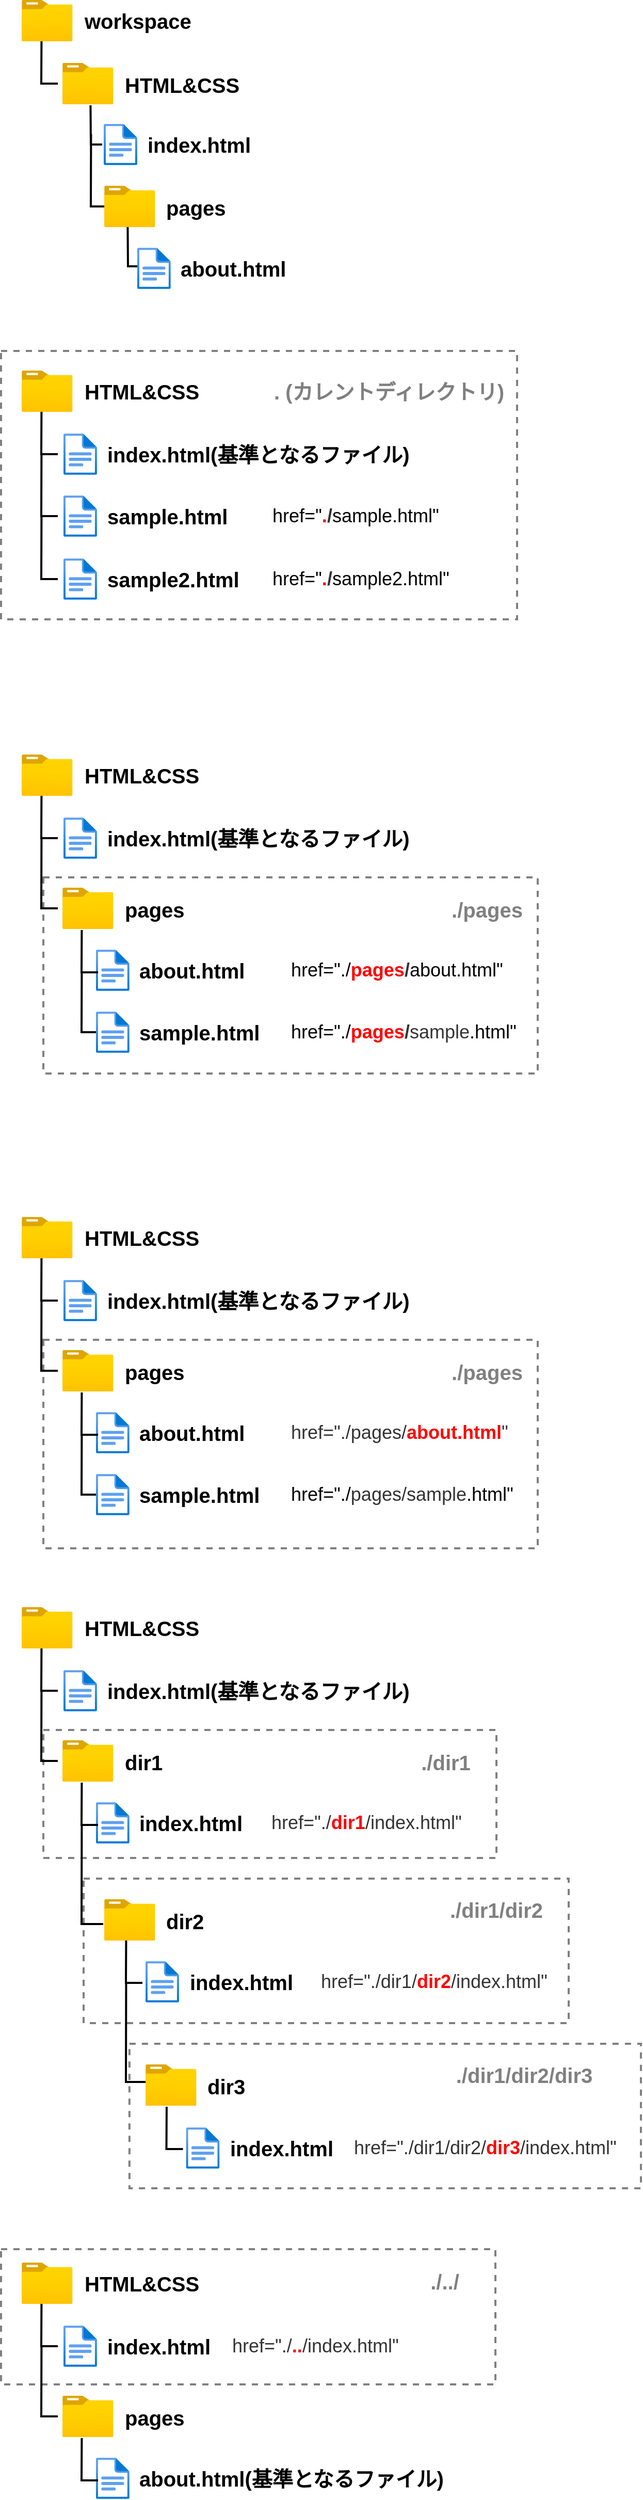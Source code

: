 <mxfile version="14.5.1" type="device"><diagram id="67B2qVPKCzjwmlKUfe3U" name="ページ1"><mxGraphModel dx="1422" dy="862" grid="1" gridSize="10" guides="1" tooltips="1" connect="1" arrows="1" fold="1" page="1" pageScale="1" pageWidth="1169" pageHeight="827" math="0" shadow="0"><root><mxCell id="0"/><mxCell id="1" parent="0"/><mxCell id="XBBMTlzHwNnLH5M8UQfI-29" value="" style="rounded=0;whiteSpace=wrap;html=1;fillColor=none;strokeColor=#808080;strokeWidth=2;dashed=1;" parent="1" vertex="1"><mxGeometry x="140" y="1980" width="470" height="140" as="geometry"/></mxCell><mxCell id="7TkhaaoS24CGsWWrWQ-m-30" value="" style="rounded=0;whiteSpace=wrap;html=1;fillColor=none;strokeColor=#808080;strokeWidth=2;dashed=1;" parent="1" vertex="1"><mxGeometry x="101" y="1010" width="479" height="190" as="geometry"/></mxCell><mxCell id="7TkhaaoS24CGsWWrWQ-m-21" value="" style="rounded=0;whiteSpace=wrap;html=1;fillColor=none;strokeColor=#808080;strokeWidth=2;dashed=1;" parent="1" vertex="1"><mxGeometry x="60" y="500" width="500" height="260" as="geometry"/></mxCell><mxCell id="TdT3Y5WmUeahN5xHAs60-1" value="" style="aspect=fixed;html=1;points=[];align=center;image;fontSize=12;image=img/lib/azure2/general/Folder_Blank.svg;" parent="1" vertex="1"><mxGeometry x="80" y="160" width="49.29" height="40" as="geometry"/></mxCell><mxCell id="TdT3Y5WmUeahN5xHAs60-2" value="&lt;font style=&quot;font-size: 20px&quot;&gt;workspace&lt;/font&gt;" style="text;html=1;strokeColor=none;fillColor=none;align=left;verticalAlign=middle;whiteSpace=wrap;rounded=0;fontStyle=1" parent="1" vertex="1"><mxGeometry x="139" y="160" width="121" height="40" as="geometry"/></mxCell><mxCell id="TdT3Y5WmUeahN5xHAs60-4" value="&lt;font style=&quot;font-size: 20px&quot;&gt;index.html&lt;/font&gt;" style="text;html=1;strokeColor=none;fillColor=none;align=left;verticalAlign=middle;whiteSpace=wrap;rounded=0;fontStyle=1" parent="1" vertex="1"><mxGeometry x="200" y="280" width="121" height="40" as="geometry"/></mxCell><mxCell id="TdT3Y5WmUeahN5xHAs60-7" value="" style="endArrow=none;html=1;rounded=0;strokeWidth=2;" parent="1" edge="1"><mxGeometry width="50" height="50" relative="1" as="geometry"><mxPoint x="158" y="300" as="sourcePoint"/><mxPoint x="146.71" y="262" as="targetPoint"/><Array as="points"><mxPoint x="158" y="300"/><mxPoint x="147" y="300"/></Array></mxGeometry></mxCell><mxCell id="TdT3Y5WmUeahN5xHAs60-9" value="" style="aspect=fixed;html=1;points=[];align=center;image;fontSize=12;image=img/lib/azure2/general/File.svg;rounded=0;sketch=0;" parent="1" vertex="1"><mxGeometry x="159.5" y="280" width="32.46" height="40" as="geometry"/></mxCell><mxCell id="TdT3Y5WmUeahN5xHAs60-14" value="" style="endArrow=none;html=1;rounded=0;strokeWidth=2;" parent="1" edge="1"><mxGeometry width="50" height="50" relative="1" as="geometry"><mxPoint x="160" y="360" as="sourcePoint"/><mxPoint x="147.21" y="290" as="targetPoint"/><Array as="points"><mxPoint x="147" y="360"/></Array></mxGeometry></mxCell><mxCell id="HVrNt-K8gMcEA6gvsqIW-1" value="" style="group" parent="1" vertex="1" connectable="0"><mxGeometry x="119.5" y="221" width="179" height="41" as="geometry"/></mxCell><mxCell id="TdT3Y5WmUeahN5xHAs60-3" value="" style="aspect=fixed;html=1;points=[];align=center;image;fontSize=12;image=img/lib/azure2/general/Folder_Blank.svg;" parent="HVrNt-K8gMcEA6gvsqIW-1" vertex="1"><mxGeometry width="49.29" height="40" as="geometry"/></mxCell><mxCell id="TdT3Y5WmUeahN5xHAs60-10" value="&lt;font style=&quot;font-size: 20px&quot;&gt;HTML&amp;amp;CSS&lt;/font&gt;" style="text;html=1;strokeColor=none;fillColor=none;align=left;verticalAlign=middle;whiteSpace=wrap;rounded=0;fontStyle=1" parent="HVrNt-K8gMcEA6gvsqIW-1" vertex="1"><mxGeometry x="58" y="1" width="121" height="40" as="geometry"/></mxCell><mxCell id="HVrNt-K8gMcEA6gvsqIW-3" value="" style="endArrow=none;html=1;exitX=-0.091;exitY=0.5;exitDx=0;exitDy=0;exitPerimeter=0;rounded=0;strokeWidth=2;" parent="1" source="TdT3Y5WmUeahN5xHAs60-3" edge="1"><mxGeometry width="50" height="50" relative="1" as="geometry"><mxPoint x="110.999" y="261.8" as="sourcePoint"/><mxPoint x="99.21" y="200" as="targetPoint"/><Array as="points"><mxPoint x="99" y="241"/></Array></mxGeometry></mxCell><mxCell id="MW0a-G9z8u-tw10BIKHL-1" value="" style="group" parent="1" vertex="1" connectable="0"><mxGeometry x="160" y="340" width="179" height="41" as="geometry"/></mxCell><mxCell id="MW0a-G9z8u-tw10BIKHL-2" value="" style="aspect=fixed;html=1;points=[];align=center;image;fontSize=12;image=img/lib/azure2/general/Folder_Blank.svg;" parent="MW0a-G9z8u-tw10BIKHL-1" vertex="1"><mxGeometry width="49.29" height="40" as="geometry"/></mxCell><mxCell id="MW0a-G9z8u-tw10BIKHL-3" value="&lt;font style=&quot;font-size: 20px&quot;&gt;pages&lt;br&gt;&lt;/font&gt;" style="text;html=1;strokeColor=none;fillColor=none;align=left;verticalAlign=middle;whiteSpace=wrap;rounded=0;fontStyle=1" parent="MW0a-G9z8u-tw10BIKHL-1" vertex="1"><mxGeometry x="58" y="1" width="121" height="40" as="geometry"/></mxCell><mxCell id="MW0a-G9z8u-tw10BIKHL-4" value="" style="endArrow=none;html=1;rounded=0;strokeWidth=2;" parent="1" edge="1"><mxGeometry width="50" height="50" relative="1" as="geometry"><mxPoint x="194" y="418" as="sourcePoint"/><mxPoint x="182.71" y="380" as="targetPoint"/><Array as="points"><mxPoint x="194" y="418"/><mxPoint x="183" y="418"/></Array></mxGeometry></mxCell><mxCell id="MW0a-G9z8u-tw10BIKHL-5" value="&lt;font style=&quot;font-size: 20px&quot;&gt;about.html&lt;/font&gt;" style="text;html=1;strokeColor=none;fillColor=none;align=left;verticalAlign=middle;whiteSpace=wrap;rounded=0;fontStyle=1" parent="1" vertex="1"><mxGeometry x="232.46" y="400" width="121" height="40" as="geometry"/></mxCell><mxCell id="MW0a-G9z8u-tw10BIKHL-6" value="" style="aspect=fixed;html=1;points=[];align=center;image;fontSize=12;image=img/lib/azure2/general/File.svg;rounded=0;sketch=0;" parent="1" vertex="1"><mxGeometry x="191.96" y="400" width="32.46" height="40" as="geometry"/></mxCell><mxCell id="7TkhaaoS24CGsWWrWQ-m-1" value="" style="aspect=fixed;html=1;points=[];align=center;image;fontSize=12;image=img/lib/azure2/general/Folder_Blank.svg;" parent="1" vertex="1"><mxGeometry x="80" y="519" width="49.29" height="40" as="geometry"/></mxCell><mxCell id="7TkhaaoS24CGsWWrWQ-m-2" value="&lt;font style=&quot;font-size: 20px&quot;&gt;HTML&amp;amp;CSS&lt;/font&gt;" style="text;html=1;strokeColor=none;fillColor=none;align=left;verticalAlign=middle;whiteSpace=wrap;rounded=0;fontStyle=1" parent="1" vertex="1"><mxGeometry x="139" y="519" width="121" height="40" as="geometry"/></mxCell><mxCell id="7TkhaaoS24CGsWWrWQ-m-3" value="&lt;font style=&quot;font-size: 20px&quot;&gt;index.html(基準となるファイル)&lt;/font&gt;" style="text;html=1;strokeColor=none;fillColor=none;align=left;verticalAlign=middle;whiteSpace=wrap;rounded=0;fontStyle=1" parent="1" vertex="1"><mxGeometry x="161" y="580" width="309" height="40" as="geometry"/></mxCell><mxCell id="7TkhaaoS24CGsWWrWQ-m-5" value="" style="aspect=fixed;html=1;points=[];align=center;image;fontSize=12;image=img/lib/azure2/general/File.svg;rounded=0;sketch=0;" parent="1" vertex="1"><mxGeometry x="120.5" y="580" width="32.46" height="40" as="geometry"/></mxCell><mxCell id="7TkhaaoS24CGsWWrWQ-m-10" value="" style="endArrow=none;html=1;exitX=-0.091;exitY=0.5;exitDx=0;exitDy=0;exitPerimeter=0;rounded=0;strokeWidth=2;" parent="1" edge="1"><mxGeometry width="50" height="50" relative="1" as="geometry"><mxPoint x="115.015" y="600" as="sourcePoint"/><mxPoint x="99.21" y="559" as="targetPoint"/><Array as="points"><mxPoint x="99" y="600"/></Array></mxGeometry></mxCell><mxCell id="7TkhaaoS24CGsWWrWQ-m-15" value="&lt;font style=&quot;font-size: 20px&quot;&gt;sample.html&lt;/font&gt;" style="text;html=1;strokeColor=none;fillColor=none;align=left;verticalAlign=middle;whiteSpace=wrap;rounded=0;fontStyle=1" parent="1" vertex="1"><mxGeometry x="161" y="640" width="121" height="40" as="geometry"/></mxCell><mxCell id="7TkhaaoS24CGsWWrWQ-m-16" value="" style="aspect=fixed;html=1;points=[];align=center;image;fontSize=12;image=img/lib/azure2/general/File.svg;rounded=0;sketch=0;" parent="1" vertex="1"><mxGeometry x="120.5" y="640" width="32.46" height="40" as="geometry"/></mxCell><mxCell id="7TkhaaoS24CGsWWrWQ-m-19" value="" style="endArrow=none;html=1;rounded=0;strokeWidth=2;" parent="1" edge="1"><mxGeometry width="50" height="50" relative="1" as="geometry"><mxPoint x="115" y="660" as="sourcePoint"/><mxPoint x="99.21" y="599" as="targetPoint"/><Array as="points"><mxPoint x="99" y="660"/></Array></mxGeometry></mxCell><mxCell id="7TkhaaoS24CGsWWrWQ-m-22" value=". (カレントディレクトリ)" style="text;html=1;strokeColor=none;fillColor=none;align=center;verticalAlign=middle;whiteSpace=wrap;rounded=0;fontSize=20;fontStyle=1;fontColor=#808080;" parent="1" vertex="1"><mxGeometry x="321" y="529" width="230" height="20" as="geometry"/></mxCell><mxCell id="7TkhaaoS24CGsWWrWQ-m-25" value="href=&quot;&lt;b&gt;&lt;font color=&quot;#ff0000&quot;&gt;.&lt;/font&gt;&lt;font color=&quot;#333333&quot;&gt;/&lt;/font&gt;&lt;/b&gt;sample.html&quot;" style="text;html=1;strokeColor=none;fillColor=none;align=left;verticalAlign=middle;whiteSpace=wrap;rounded=0;fontSize=18;fontColor=#000000;" parent="1" vertex="1"><mxGeometry x="321" y="650" width="210" height="20" as="geometry"/></mxCell><mxCell id="7TkhaaoS24CGsWWrWQ-m-26" value="" style="endArrow=none;html=1;rounded=0;strokeWidth=2;" parent="1" edge="1"><mxGeometry width="50" height="50" relative="1" as="geometry"><mxPoint x="115" y="721" as="sourcePoint"/><mxPoint x="99.21" y="660" as="targetPoint"/><Array as="points"><mxPoint x="99" y="721"/></Array></mxGeometry></mxCell><mxCell id="7TkhaaoS24CGsWWrWQ-m-27" value="&lt;font style=&quot;font-size: 20px&quot;&gt;sample2.html&lt;/font&gt;" style="text;html=1;strokeColor=none;fillColor=none;align=left;verticalAlign=middle;whiteSpace=wrap;rounded=0;fontStyle=1" parent="1" vertex="1"><mxGeometry x="161" y="701" width="121" height="40" as="geometry"/></mxCell><mxCell id="7TkhaaoS24CGsWWrWQ-m-28" value="" style="aspect=fixed;html=1;points=[];align=center;image;fontSize=12;image=img/lib/azure2/general/File.svg;rounded=0;sketch=0;" parent="1" vertex="1"><mxGeometry x="120.5" y="701" width="32.46" height="40" as="geometry"/></mxCell><mxCell id="7TkhaaoS24CGsWWrWQ-m-29" value="href=&quot;&lt;b&gt;&lt;font color=&quot;#ff0000&quot;&gt;.&lt;/font&gt;&lt;font color=&quot;#333333&quot;&gt;/&lt;/font&gt;&lt;/b&gt;sample2.html&quot;" style="text;html=1;strokeColor=none;fillColor=none;align=left;verticalAlign=middle;whiteSpace=wrap;rounded=0;fontSize=18;fontColor=#000000;" parent="1" vertex="1"><mxGeometry x="321" y="711" width="210" height="20" as="geometry"/></mxCell><mxCell id="7TkhaaoS24CGsWWrWQ-m-31" value="" style="aspect=fixed;html=1;points=[];align=center;image;fontSize=12;image=img/lib/azure2/general/Folder_Blank.svg;" parent="1" vertex="1"><mxGeometry x="80" y="891" width="49.29" height="40" as="geometry"/></mxCell><mxCell id="7TkhaaoS24CGsWWrWQ-m-32" value="&lt;font style=&quot;font-size: 20px&quot;&gt;HTML&amp;amp;CSS&lt;/font&gt;" style="text;html=1;strokeColor=none;fillColor=none;align=left;verticalAlign=middle;whiteSpace=wrap;rounded=0;fontStyle=1" parent="1" vertex="1"><mxGeometry x="139" y="891" width="121" height="40" as="geometry"/></mxCell><mxCell id="7TkhaaoS24CGsWWrWQ-m-33" value="&lt;font style=&quot;font-size: 20px&quot;&gt;index.html(基準となるファイル)&lt;/font&gt;" style="text;html=1;strokeColor=none;fillColor=none;align=left;verticalAlign=middle;whiteSpace=wrap;rounded=0;fontStyle=1" parent="1" vertex="1"><mxGeometry x="161" y="952" width="299" height="40" as="geometry"/></mxCell><mxCell id="7TkhaaoS24CGsWWrWQ-m-34" value="" style="aspect=fixed;html=1;points=[];align=center;image;fontSize=12;image=img/lib/azure2/general/File.svg;rounded=0;sketch=0;" parent="1" vertex="1"><mxGeometry x="120.5" y="952" width="32.46" height="40" as="geometry"/></mxCell><mxCell id="7TkhaaoS24CGsWWrWQ-m-35" value="" style="endArrow=none;html=1;exitX=-0.091;exitY=0.5;exitDx=0;exitDy=0;exitPerimeter=0;rounded=0;strokeWidth=2;" parent="1" edge="1"><mxGeometry width="50" height="50" relative="1" as="geometry"><mxPoint x="115.015" y="972" as="sourcePoint"/><mxPoint x="99.21" y="931" as="targetPoint"/><Array as="points"><mxPoint x="99" y="972"/></Array></mxGeometry></mxCell><mxCell id="7TkhaaoS24CGsWWrWQ-m-39" value="./pages" style="text;html=1;strokeColor=none;fillColor=none;align=center;verticalAlign=middle;whiteSpace=wrap;rounded=0;fontSize=20;fontStyle=1;fontColor=#808080;" parent="1" vertex="1"><mxGeometry x="511" y="1030.5" width="40" height="20" as="geometry"/></mxCell><mxCell id="7TkhaaoS24CGsWWrWQ-m-46" value="" style="group" parent="1" vertex="1" connectable="0"><mxGeometry x="119.5" y="1020" width="179" height="41" as="geometry"/></mxCell><mxCell id="7TkhaaoS24CGsWWrWQ-m-47" value="" style="aspect=fixed;html=1;points=[];align=center;image;fontSize=12;image=img/lib/azure2/general/Folder_Blank.svg;" parent="7TkhaaoS24CGsWWrWQ-m-46" vertex="1"><mxGeometry width="49.29" height="40" as="geometry"/></mxCell><mxCell id="7TkhaaoS24CGsWWrWQ-m-48" value="&lt;font style=&quot;font-size: 20px&quot;&gt;pages&lt;br&gt;&lt;/font&gt;" style="text;html=1;strokeColor=none;fillColor=none;align=left;verticalAlign=middle;whiteSpace=wrap;rounded=0;fontStyle=1" parent="7TkhaaoS24CGsWWrWQ-m-46" vertex="1"><mxGeometry x="58" y="1" width="121" height="40" as="geometry"/></mxCell><mxCell id="7TkhaaoS24CGsWWrWQ-m-50" value="&lt;font style=&quot;font-size: 20px&quot;&gt;about.html&lt;/font&gt;" style="text;html=1;strokeColor=none;fillColor=none;align=left;verticalAlign=middle;whiteSpace=wrap;rounded=0;fontStyle=1" parent="1" vertex="1"><mxGeometry x="192.46" y="1080" width="121" height="40" as="geometry"/></mxCell><mxCell id="7TkhaaoS24CGsWWrWQ-m-51" value="" style="aspect=fixed;html=1;points=[];align=center;image;fontSize=12;image=img/lib/azure2/general/File.svg;rounded=0;sketch=0;" parent="1" vertex="1"><mxGeometry x="151.96" y="1080" width="32.46" height="40" as="geometry"/></mxCell><mxCell id="7TkhaaoS24CGsWWrWQ-m-52" value="" style="endArrow=none;html=1;rounded=0;strokeWidth=2;" parent="1" edge="1"><mxGeometry width="50" height="50" relative="1" as="geometry"><mxPoint x="115" y="1040" as="sourcePoint"/><mxPoint x="99.21" y="972" as="targetPoint"/><Array as="points"><mxPoint x="99" y="1040"/></Array></mxGeometry></mxCell><mxCell id="7TkhaaoS24CGsWWrWQ-m-54" value="href=&quot;./&lt;b&gt;&lt;font color=&quot;#ff0000&quot;&gt;pages&lt;/font&gt;&lt;font color=&quot;#333333&quot;&gt;/&lt;/font&gt;&lt;/b&gt;about.html&quot;" style="text;html=1;strokeColor=none;fillColor=none;align=left;verticalAlign=middle;whiteSpace=wrap;rounded=0;fontSize=18;fontColor=#000000;" parent="1" vertex="1"><mxGeometry x="339" y="1090" width="210" height="20" as="geometry"/></mxCell><mxCell id="7TkhaaoS24CGsWWrWQ-m-55" value="&lt;font style=&quot;font-size: 20px&quot;&gt;sample.html&lt;/font&gt;" style="text;html=1;strokeColor=none;fillColor=none;align=left;verticalAlign=middle;whiteSpace=wrap;rounded=0;fontStyle=1" parent="1" vertex="1"><mxGeometry x="192.46" y="1140" width="121" height="40" as="geometry"/></mxCell><mxCell id="7TkhaaoS24CGsWWrWQ-m-56" value="" style="aspect=fixed;html=1;points=[];align=center;image;fontSize=12;image=img/lib/azure2/general/File.svg;rounded=0;sketch=0;" parent="1" vertex="1"><mxGeometry x="151.96" y="1140" width="32.46" height="40" as="geometry"/></mxCell><mxCell id="7TkhaaoS24CGsWWrWQ-m-57" value="href=&quot;./&lt;b style=&quot;color: rgb(255 , 0 , 0)&quot;&gt;pages&lt;/b&gt;&lt;b&gt;&lt;font color=&quot;#333333&quot;&gt;/&lt;/font&gt;&lt;/b&gt;&lt;font color=&quot;#333333&quot;&gt;sample&lt;/font&gt;.html&quot;" style="text;html=1;strokeColor=none;fillColor=none;align=left;verticalAlign=middle;whiteSpace=wrap;rounded=0;fontSize=18;fontColor=#000000;" parent="1" vertex="1"><mxGeometry x="339" y="1150" width="210" height="20" as="geometry"/></mxCell><mxCell id="7TkhaaoS24CGsWWrWQ-m-59" value="" style="endArrow=none;html=1;exitX=-0.091;exitY=0.5;exitDx=0;exitDy=0;exitPerimeter=0;rounded=0;strokeWidth=2;" parent="1" edge="1"><mxGeometry width="50" height="50" relative="1" as="geometry"><mxPoint x="154.015" y="1102" as="sourcePoint"/><mxPoint x="138.21" y="1061" as="targetPoint"/><Array as="points"><mxPoint x="138" y="1102"/></Array></mxGeometry></mxCell><mxCell id="7TkhaaoS24CGsWWrWQ-m-60" value="" style="endArrow=none;html=1;rounded=0;strokeWidth=2;" parent="1" edge="1"><mxGeometry width="50" height="50" relative="1" as="geometry"><mxPoint x="152" y="1160" as="sourcePoint"/><mxPoint x="138.21" y="1102" as="targetPoint"/><Array as="points"><mxPoint x="138" y="1160"/></Array></mxGeometry></mxCell><mxCell id="L_huJtQFHkaspYzzuSi5-1" value="" style="rounded=0;whiteSpace=wrap;html=1;fillColor=none;strokeColor=#808080;strokeWidth=2;dashed=1;" parent="1" vertex="1"><mxGeometry x="101" y="1458" width="479" height="202" as="geometry"/></mxCell><mxCell id="L_huJtQFHkaspYzzuSi5-2" value="" style="aspect=fixed;html=1;points=[];align=center;image;fontSize=12;image=img/lib/azure2/general/Folder_Blank.svg;" parent="1" vertex="1"><mxGeometry x="80" y="1339" width="49.29" height="40" as="geometry"/></mxCell><mxCell id="L_huJtQFHkaspYzzuSi5-3" value="&lt;font style=&quot;font-size: 20px&quot;&gt;HTML&amp;amp;CSS&lt;/font&gt;" style="text;html=1;strokeColor=none;fillColor=none;align=left;verticalAlign=middle;whiteSpace=wrap;rounded=0;fontStyle=1" parent="1" vertex="1"><mxGeometry x="139" y="1339" width="121" height="40" as="geometry"/></mxCell><mxCell id="L_huJtQFHkaspYzzuSi5-4" value="&lt;font style=&quot;font-size: 20px&quot;&gt;index.html(基準となるファイル)&lt;/font&gt;" style="text;html=1;strokeColor=none;fillColor=none;align=left;verticalAlign=middle;whiteSpace=wrap;rounded=0;fontStyle=1" parent="1" vertex="1"><mxGeometry x="161" y="1400" width="299" height="40" as="geometry"/></mxCell><mxCell id="L_huJtQFHkaspYzzuSi5-5" value="" style="aspect=fixed;html=1;points=[];align=center;image;fontSize=12;image=img/lib/azure2/general/File.svg;rounded=0;sketch=0;" parent="1" vertex="1"><mxGeometry x="120.5" y="1400" width="32.46" height="40" as="geometry"/></mxCell><mxCell id="L_huJtQFHkaspYzzuSi5-6" value="" style="endArrow=none;html=1;exitX=-0.091;exitY=0.5;exitDx=0;exitDy=0;exitPerimeter=0;rounded=0;strokeWidth=2;" parent="1" edge="1"><mxGeometry width="50" height="50" relative="1" as="geometry"><mxPoint x="115.015" y="1420" as="sourcePoint"/><mxPoint x="99.21" y="1379" as="targetPoint"/><Array as="points"><mxPoint x="99" y="1420"/></Array></mxGeometry></mxCell><mxCell id="L_huJtQFHkaspYzzuSi5-9" value="" style="group" parent="1" vertex="1" connectable="0"><mxGeometry x="119.5" y="1468" width="179" height="41" as="geometry"/></mxCell><mxCell id="L_huJtQFHkaspYzzuSi5-10" value="" style="aspect=fixed;html=1;points=[];align=center;image;fontSize=12;image=img/lib/azure2/general/Folder_Blank.svg;" parent="L_huJtQFHkaspYzzuSi5-9" vertex="1"><mxGeometry width="49.29" height="40" as="geometry"/></mxCell><mxCell id="L_huJtQFHkaspYzzuSi5-11" value="&lt;font style=&quot;font-size: 20px&quot;&gt;pages&lt;br&gt;&lt;/font&gt;" style="text;html=1;strokeColor=none;fillColor=none;align=left;verticalAlign=middle;whiteSpace=wrap;rounded=0;fontStyle=1" parent="L_huJtQFHkaspYzzuSi5-9" vertex="1"><mxGeometry x="58" y="1" width="121" height="40" as="geometry"/></mxCell><mxCell id="L_huJtQFHkaspYzzuSi5-12" value="&lt;font style=&quot;font-size: 20px&quot;&gt;about.html&lt;/font&gt;" style="text;html=1;strokeColor=none;fillColor=none;align=left;verticalAlign=middle;whiteSpace=wrap;rounded=0;fontStyle=1" parent="1" vertex="1"><mxGeometry x="192.46" y="1528" width="121" height="40" as="geometry"/></mxCell><mxCell id="L_huJtQFHkaspYzzuSi5-13" value="" style="aspect=fixed;html=1;points=[];align=center;image;fontSize=12;image=img/lib/azure2/general/File.svg;rounded=0;sketch=0;" parent="1" vertex="1"><mxGeometry x="151.96" y="1528" width="32.46" height="40" as="geometry"/></mxCell><mxCell id="L_huJtQFHkaspYzzuSi5-14" value="" style="endArrow=none;html=1;rounded=0;strokeWidth=2;" parent="1" edge="1"><mxGeometry width="50" height="50" relative="1" as="geometry"><mxPoint x="115" y="1488" as="sourcePoint"/><mxPoint x="99.21" y="1420" as="targetPoint"/><Array as="points"><mxPoint x="99" y="1488"/></Array></mxGeometry></mxCell><mxCell id="L_huJtQFHkaspYzzuSi5-15" value="href=&quot;./&lt;font&gt;pages/&lt;/font&gt;&lt;font color=&quot;#ff0000&quot;&gt;&lt;b&gt;about.html&lt;/b&gt;&lt;/font&gt;&quot;" style="text;html=1;strokeColor=none;fillColor=none;align=left;verticalAlign=middle;whiteSpace=wrap;rounded=0;fontSize=18;fontColor=#333333;" parent="1" vertex="1"><mxGeometry x="339" y="1538" width="210" height="20" as="geometry"/></mxCell><mxCell id="L_huJtQFHkaspYzzuSi5-16" value="&lt;font style=&quot;font-size: 20px&quot;&gt;sample.html&lt;/font&gt;" style="text;html=1;strokeColor=none;fillColor=none;align=left;verticalAlign=middle;whiteSpace=wrap;rounded=0;fontStyle=1" parent="1" vertex="1"><mxGeometry x="192.46" y="1588" width="121" height="40" as="geometry"/></mxCell><mxCell id="L_huJtQFHkaspYzzuSi5-17" value="" style="aspect=fixed;html=1;points=[];align=center;image;fontSize=12;image=img/lib/azure2/general/File.svg;rounded=0;sketch=0;" parent="1" vertex="1"><mxGeometry x="151.96" y="1588" width="32.46" height="40" as="geometry"/></mxCell><mxCell id="L_huJtQFHkaspYzzuSi5-18" value="href=&quot;./&lt;span&gt;&lt;font color=&quot;#333333&quot;&gt;pages/&lt;/font&gt;&lt;/span&gt;&lt;font color=&quot;#333333&quot;&gt;sample&lt;/font&gt;.html&quot;" style="text;html=1;strokeColor=none;fillColor=none;align=left;verticalAlign=middle;whiteSpace=wrap;rounded=0;fontSize=18;fontColor=#000000;fontStyle=0" parent="1" vertex="1"><mxGeometry x="339" y="1598" width="210" height="20" as="geometry"/></mxCell><mxCell id="L_huJtQFHkaspYzzuSi5-19" value="" style="endArrow=none;html=1;exitX=-0.091;exitY=0.5;exitDx=0;exitDy=0;exitPerimeter=0;rounded=0;strokeWidth=2;" parent="1" edge="1"><mxGeometry width="50" height="50" relative="1" as="geometry"><mxPoint x="154.015" y="1550" as="sourcePoint"/><mxPoint x="138.21" y="1509" as="targetPoint"/><Array as="points"><mxPoint x="138" y="1550"/></Array></mxGeometry></mxCell><mxCell id="L_huJtQFHkaspYzzuSi5-20" value="" style="endArrow=none;html=1;rounded=0;strokeWidth=2;" parent="1" edge="1"><mxGeometry width="50" height="50" relative="1" as="geometry"><mxPoint x="152" y="1608" as="sourcePoint"/><mxPoint x="138.21" y="1550" as="targetPoint"/><Array as="points"><mxPoint x="138" y="1608"/></Array></mxGeometry></mxCell><mxCell id="XBBMTlzHwNnLH5M8UQfI-2" value="./pages" style="text;html=1;strokeColor=none;fillColor=none;align=center;verticalAlign=middle;whiteSpace=wrap;rounded=0;fontSize=20;fontStyle=1;fontColor=#808080;" parent="1" vertex="1"><mxGeometry x="511" y="1478.5" width="40" height="20" as="geometry"/></mxCell><mxCell id="XBBMTlzHwNnLH5M8UQfI-3" value="" style="rounded=0;whiteSpace=wrap;html=1;fillColor=none;strokeColor=#808080;strokeWidth=2;dashed=1;" parent="1" vertex="1"><mxGeometry x="101" y="1836" width="439" height="124" as="geometry"/></mxCell><mxCell id="XBBMTlzHwNnLH5M8UQfI-4" value="" style="aspect=fixed;html=1;points=[];align=center;image;fontSize=12;image=img/lib/azure2/general/Folder_Blank.svg;" parent="1" vertex="1"><mxGeometry x="80" y="1717" width="49.29" height="40" as="geometry"/></mxCell><mxCell id="XBBMTlzHwNnLH5M8UQfI-5" value="&lt;font style=&quot;font-size: 20px&quot;&gt;HTML&amp;amp;CSS&lt;/font&gt;" style="text;html=1;strokeColor=none;fillColor=none;align=left;verticalAlign=middle;whiteSpace=wrap;rounded=0;fontStyle=1" parent="1" vertex="1"><mxGeometry x="139" y="1717" width="121" height="40" as="geometry"/></mxCell><mxCell id="XBBMTlzHwNnLH5M8UQfI-6" value="&lt;font style=&quot;font-size: 20px&quot;&gt;index.html(基準となるファイル)&lt;/font&gt;" style="text;html=1;strokeColor=none;fillColor=none;align=left;verticalAlign=middle;whiteSpace=wrap;rounded=0;fontStyle=1" parent="1" vertex="1"><mxGeometry x="161" y="1778" width="299" height="40" as="geometry"/></mxCell><mxCell id="XBBMTlzHwNnLH5M8UQfI-7" value="" style="aspect=fixed;html=1;points=[];align=center;image;fontSize=12;image=img/lib/azure2/general/File.svg;rounded=0;sketch=0;" parent="1" vertex="1"><mxGeometry x="120.5" y="1778" width="32.46" height="40" as="geometry"/></mxCell><mxCell id="XBBMTlzHwNnLH5M8UQfI-8" value="" style="endArrow=none;html=1;exitX=-0.091;exitY=0.5;exitDx=0;exitDy=0;exitPerimeter=0;rounded=0;strokeWidth=2;" parent="1" edge="1"><mxGeometry width="50" height="50" relative="1" as="geometry"><mxPoint x="115.015" y="1798" as="sourcePoint"/><mxPoint x="99.21" y="1757" as="targetPoint"/><Array as="points"><mxPoint x="99" y="1798"/></Array></mxGeometry></mxCell><mxCell id="XBBMTlzHwNnLH5M8UQfI-9" value="" style="group" parent="1" vertex="1" connectable="0"><mxGeometry x="119.5" y="1846" width="179" height="41" as="geometry"/></mxCell><mxCell id="XBBMTlzHwNnLH5M8UQfI-10" value="" style="aspect=fixed;html=1;points=[];align=center;image;fontSize=12;image=img/lib/azure2/general/Folder_Blank.svg;" parent="XBBMTlzHwNnLH5M8UQfI-9" vertex="1"><mxGeometry width="49.29" height="40" as="geometry"/></mxCell><mxCell id="XBBMTlzHwNnLH5M8UQfI-11" value="&lt;font style=&quot;font-size: 20px&quot;&gt;dir1&lt;br&gt;&lt;/font&gt;" style="text;html=1;strokeColor=none;fillColor=none;align=left;verticalAlign=middle;whiteSpace=wrap;rounded=0;fontStyle=1" parent="XBBMTlzHwNnLH5M8UQfI-9" vertex="1"><mxGeometry x="58" y="1" width="52" height="40" as="geometry"/></mxCell><mxCell id="XBBMTlzHwNnLH5M8UQfI-12" value="&lt;font style=&quot;font-size: 20px&quot;&gt;index.html&lt;/font&gt;" style="text;html=1;strokeColor=none;fillColor=none;align=left;verticalAlign=middle;whiteSpace=wrap;rounded=0;fontStyle=1" parent="1" vertex="1"><mxGeometry x="192.46" y="1906" width="121" height="40" as="geometry"/></mxCell><mxCell id="XBBMTlzHwNnLH5M8UQfI-13" value="" style="aspect=fixed;html=1;points=[];align=center;image;fontSize=12;image=img/lib/azure2/general/File.svg;rounded=0;sketch=0;" parent="1" vertex="1"><mxGeometry x="151.96" y="1906" width="32.46" height="40" as="geometry"/></mxCell><mxCell id="XBBMTlzHwNnLH5M8UQfI-14" value="" style="endArrow=none;html=1;rounded=0;strokeWidth=2;" parent="1" edge="1"><mxGeometry width="50" height="50" relative="1" as="geometry"><mxPoint x="115" y="1866" as="sourcePoint"/><mxPoint x="99.21" y="1798" as="targetPoint"/><Array as="points"><mxPoint x="99" y="1866"/></Array></mxGeometry></mxCell><mxCell id="XBBMTlzHwNnLH5M8UQfI-15" value="href=&quot;./&lt;font color=&quot;#ff0000&quot;&gt;&lt;b&gt;dir1&lt;/b&gt;&lt;/font&gt;/&lt;font&gt;index.html&lt;/font&gt;&quot;" style="text;html=1;strokeColor=none;fillColor=none;align=left;verticalAlign=middle;whiteSpace=wrap;rounded=0;fontSize=18;fontColor=#333333;" parent="1" vertex="1"><mxGeometry x="320" y="1916" width="210" height="20" as="geometry"/></mxCell><mxCell id="XBBMTlzHwNnLH5M8UQfI-19" value="" style="endArrow=none;html=1;exitX=-0.091;exitY=0.5;exitDx=0;exitDy=0;exitPerimeter=0;rounded=0;strokeWidth=2;" parent="1" edge="1"><mxGeometry width="50" height="50" relative="1" as="geometry"><mxPoint x="154.015" y="1928" as="sourcePoint"/><mxPoint x="138.21" y="1887" as="targetPoint"/><Array as="points"><mxPoint x="138" y="1928"/></Array></mxGeometry></mxCell><mxCell id="XBBMTlzHwNnLH5M8UQfI-20" value="" style="endArrow=none;html=1;rounded=0;strokeWidth=2;exitX=-0.02;exitY=0.6;exitDx=0;exitDy=0;exitPerimeter=0;" parent="1" source="XBBMTlzHwNnLH5M8UQfI-23" edge="1"><mxGeometry width="50" height="50" relative="1" as="geometry"><mxPoint x="152" y="1986" as="sourcePoint"/><mxPoint x="138.21" y="1928" as="targetPoint"/><Array as="points"><mxPoint x="138" y="2024"/></Array></mxGeometry></mxCell><mxCell id="XBBMTlzHwNnLH5M8UQfI-21" value="./dir1" style="text;html=1;strokeColor=none;fillColor=none;align=center;verticalAlign=middle;whiteSpace=wrap;rounded=0;fontSize=20;fontStyle=1;fontColor=#808080;" parent="1" vertex="1"><mxGeometry x="471" y="1856.5" width="40" height="20" as="geometry"/></mxCell><mxCell id="XBBMTlzHwNnLH5M8UQfI-22" value="" style="group" parent="1" vertex="1" connectable="0"><mxGeometry x="160" y="2000" width="179" height="41" as="geometry"/></mxCell><mxCell id="XBBMTlzHwNnLH5M8UQfI-23" value="" style="aspect=fixed;html=1;points=[];align=center;image;fontSize=12;image=img/lib/azure2/general/Folder_Blank.svg;" parent="XBBMTlzHwNnLH5M8UQfI-22" vertex="1"><mxGeometry width="49.29" height="40" as="geometry"/></mxCell><mxCell id="XBBMTlzHwNnLH5M8UQfI-24" value="&lt;font style=&quot;font-size: 20px&quot;&gt;dir2&lt;br&gt;&lt;/font&gt;" style="text;html=1;strokeColor=none;fillColor=none;align=left;verticalAlign=middle;whiteSpace=wrap;rounded=0;fontStyle=1" parent="XBBMTlzHwNnLH5M8UQfI-22" vertex="1"><mxGeometry x="58" y="1" width="121" height="40" as="geometry"/></mxCell><mxCell id="XBBMTlzHwNnLH5M8UQfI-25" value="" style="endArrow=none;html=1;exitX=-0.091;exitY=0.5;exitDx=0;exitDy=0;exitPerimeter=0;rounded=0;strokeWidth=2;" parent="1" edge="1"><mxGeometry width="50" height="50" relative="1" as="geometry"><mxPoint x="197.015" y="2081" as="sourcePoint"/><mxPoint x="181.21" y="2040" as="targetPoint"/><Array as="points"><mxPoint x="181" y="2081"/></Array></mxGeometry></mxCell><mxCell id="XBBMTlzHwNnLH5M8UQfI-26" value="&lt;font style=&quot;font-size: 20px&quot;&gt;index.html&lt;/font&gt;" style="text;html=1;strokeColor=none;fillColor=none;align=left;verticalAlign=middle;whiteSpace=wrap;rounded=0;fontStyle=1" parent="1" vertex="1"><mxGeometry x="240.5" y="2060" width="121" height="40" as="geometry"/></mxCell><mxCell id="XBBMTlzHwNnLH5M8UQfI-27" value="" style="aspect=fixed;html=1;points=[];align=center;image;fontSize=12;image=img/lib/azure2/general/File.svg;rounded=0;sketch=0;" parent="1" vertex="1"><mxGeometry x="200" y="2060" width="32.46" height="40" as="geometry"/></mxCell><mxCell id="XBBMTlzHwNnLH5M8UQfI-28" value="href=&quot;./dir1&lt;font&gt;/&lt;b&gt;&lt;font color=&quot;#ff0000&quot;&gt;dir2&lt;/font&gt;&lt;/b&gt;/index.html&lt;/font&gt;&quot;" style="text;html=1;strokeColor=none;fillColor=none;align=left;verticalAlign=middle;whiteSpace=wrap;rounded=0;fontSize=18;fontColor=#333333;" parent="1" vertex="1"><mxGeometry x="368.04" y="2070" width="210" height="20" as="geometry"/></mxCell><mxCell id="XBBMTlzHwNnLH5M8UQfI-30" value="./dir1/dir2" style="text;html=1;strokeColor=none;fillColor=none;align=center;verticalAlign=middle;whiteSpace=wrap;rounded=0;fontSize=20;fontStyle=1;fontColor=#808080;" parent="1" vertex="1"><mxGeometry x="520" y="2000" width="40" height="20" as="geometry"/></mxCell><mxCell id="XBBMTlzHwNnLH5M8UQfI-31" value="" style="endArrow=none;html=1;rounded=0;strokeWidth=2;exitX=-0.02;exitY=0.6;exitDx=0;exitDy=0;exitPerimeter=0;" parent="1" edge="1"><mxGeometry width="50" height="50" relative="1" as="geometry"><mxPoint x="202.014" y="2177" as="sourcePoint"/><mxPoint x="181.21" y="2081" as="targetPoint"/><Array as="points"><mxPoint x="181" y="2177"/></Array></mxGeometry></mxCell><mxCell id="XBBMTlzHwNnLH5M8UQfI-32" value="" style="group" parent="1" vertex="1" connectable="0"><mxGeometry x="200" y="2160" width="179" height="41" as="geometry"/></mxCell><mxCell id="XBBMTlzHwNnLH5M8UQfI-33" value="" style="aspect=fixed;html=1;points=[];align=center;image;fontSize=12;image=img/lib/azure2/general/Folder_Blank.svg;" parent="XBBMTlzHwNnLH5M8UQfI-32" vertex="1"><mxGeometry width="49.29" height="40" as="geometry"/></mxCell><mxCell id="XBBMTlzHwNnLH5M8UQfI-34" value="&lt;font style=&quot;font-size: 20px&quot;&gt;dir3&lt;br&gt;&lt;/font&gt;" style="text;html=1;strokeColor=none;fillColor=none;align=left;verticalAlign=middle;whiteSpace=wrap;rounded=0;fontStyle=1" parent="XBBMTlzHwNnLH5M8UQfI-32" vertex="1"><mxGeometry x="58" y="1" width="52" height="40" as="geometry"/></mxCell><mxCell id="XBBMTlzHwNnLH5M8UQfI-37" value="" style="endArrow=none;html=1;exitX=-0.091;exitY=0.5;exitDx=0;exitDy=0;exitPerimeter=0;rounded=0;strokeWidth=2;" parent="1" edge="1"><mxGeometry width="50" height="50" relative="1" as="geometry"><mxPoint x="236.265" y="2242" as="sourcePoint"/><mxPoint x="220.46" y="2201" as="targetPoint"/><Array as="points"><mxPoint x="220.25" y="2242"/></Array></mxGeometry></mxCell><mxCell id="XBBMTlzHwNnLH5M8UQfI-38" value="&lt;font style=&quot;font-size: 20px&quot;&gt;index.html&lt;/font&gt;" style="text;html=1;strokeColor=none;fillColor=none;align=left;verticalAlign=middle;whiteSpace=wrap;rounded=0;fontStyle=1" parent="1" vertex="1"><mxGeometry x="279.75" y="2221" width="121" height="40" as="geometry"/></mxCell><mxCell id="XBBMTlzHwNnLH5M8UQfI-39" value="" style="aspect=fixed;html=1;points=[];align=center;image;fontSize=12;image=img/lib/azure2/general/File.svg;rounded=0;sketch=0;" parent="1" vertex="1"><mxGeometry x="239.25" y="2221" width="32.46" height="40" as="geometry"/></mxCell><mxCell id="XBBMTlzHwNnLH5M8UQfI-40" value="href=&quot;./dir1&lt;font&gt;/dir2/&lt;font color=&quot;#ff0000&quot; style=&quot;font-weight: bold&quot;&gt;dir3&lt;/font&gt;/index.html&lt;/font&gt;&quot;" style="text;html=1;strokeColor=none;fillColor=none;align=left;verticalAlign=middle;whiteSpace=wrap;rounded=0;fontSize=18;fontColor=#333333;" parent="1" vertex="1"><mxGeometry x="400" y="2231" width="210" height="20" as="geometry"/></mxCell><mxCell id="XBBMTlzHwNnLH5M8UQfI-41" value="" style="rounded=0;whiteSpace=wrap;html=1;fillColor=none;strokeColor=#808080;strokeWidth=2;dashed=1;" parent="1" vertex="1"><mxGeometry x="184.42" y="2140" width="495.58" height="140" as="geometry"/></mxCell><mxCell id="XBBMTlzHwNnLH5M8UQfI-42" value="./dir1/dir2/dir3" style="text;html=1;strokeColor=none;fillColor=none;align=center;verticalAlign=middle;whiteSpace=wrap;rounded=0;fontSize=20;fontStyle=1;fontColor=#808080;" parent="1" vertex="1"><mxGeometry x="547.42" y="2160" width="40" height="20" as="geometry"/></mxCell><mxCell id="NFcvd2PbaeE08HyIVlZy-1" value="" style="rounded=0;whiteSpace=wrap;html=1;fillColor=none;strokeColor=#808080;strokeWidth=2;dashed=1;" vertex="1" parent="1"><mxGeometry x="60" y="2339" width="479" height="131" as="geometry"/></mxCell><mxCell id="NFcvd2PbaeE08HyIVlZy-2" value="" style="aspect=fixed;html=1;points=[];align=center;image;fontSize=12;image=img/lib/azure2/general/Folder_Blank.svg;" vertex="1" parent="1"><mxGeometry x="80" y="2352" width="49.29" height="40" as="geometry"/></mxCell><mxCell id="NFcvd2PbaeE08HyIVlZy-3" value="&lt;font style=&quot;font-size: 20px&quot;&gt;HTML&amp;amp;CSS&lt;/font&gt;" style="text;html=1;strokeColor=none;fillColor=none;align=left;verticalAlign=middle;whiteSpace=wrap;rounded=0;fontStyle=1" vertex="1" parent="1"><mxGeometry x="139" y="2352" width="121" height="40" as="geometry"/></mxCell><mxCell id="NFcvd2PbaeE08HyIVlZy-5" value="" style="aspect=fixed;html=1;points=[];align=center;image;fontSize=12;image=img/lib/azure2/general/File.svg;rounded=0;sketch=0;" vertex="1" parent="1"><mxGeometry x="120.5" y="2413" width="32.46" height="40" as="geometry"/></mxCell><mxCell id="NFcvd2PbaeE08HyIVlZy-6" value="" style="endArrow=none;html=1;exitX=-0.091;exitY=0.5;exitDx=0;exitDy=0;exitPerimeter=0;rounded=0;strokeWidth=2;" edge="1" parent="1"><mxGeometry width="50" height="50" relative="1" as="geometry"><mxPoint x="115.015" y="2433" as="sourcePoint"/><mxPoint x="99.21" y="2392" as="targetPoint"/><Array as="points"><mxPoint x="99" y="2433"/></Array></mxGeometry></mxCell><mxCell id="NFcvd2PbaeE08HyIVlZy-7" value="" style="group" vertex="1" connectable="0" parent="1"><mxGeometry x="119.5" y="2481" width="179" height="41" as="geometry"/></mxCell><mxCell id="NFcvd2PbaeE08HyIVlZy-8" value="" style="aspect=fixed;html=1;points=[];align=center;image;fontSize=12;image=img/lib/azure2/general/Folder_Blank.svg;" vertex="1" parent="NFcvd2PbaeE08HyIVlZy-7"><mxGeometry width="49.29" height="40" as="geometry"/></mxCell><mxCell id="NFcvd2PbaeE08HyIVlZy-9" value="&lt;font style=&quot;font-size: 20px&quot;&gt;pages&lt;br&gt;&lt;/font&gt;" style="text;html=1;strokeColor=none;fillColor=none;align=left;verticalAlign=middle;whiteSpace=wrap;rounded=0;fontStyle=1" vertex="1" parent="NFcvd2PbaeE08HyIVlZy-7"><mxGeometry x="58" y="1" width="121" height="40" as="geometry"/></mxCell><mxCell id="NFcvd2PbaeE08HyIVlZy-10" value="&lt;font style=&quot;font-size: 20px&quot;&gt;about.html(基準となるファイル)&lt;/font&gt;" style="text;html=1;strokeColor=none;fillColor=none;align=left;verticalAlign=middle;whiteSpace=wrap;rounded=0;fontStyle=1" vertex="1" parent="1"><mxGeometry x="192.46" y="2541" width="307.54" height="40" as="geometry"/></mxCell><mxCell id="NFcvd2PbaeE08HyIVlZy-11" value="" style="aspect=fixed;html=1;points=[];align=center;image;fontSize=12;image=img/lib/azure2/general/File.svg;rounded=0;sketch=0;" vertex="1" parent="1"><mxGeometry x="151.96" y="2541" width="32.46" height="40" as="geometry"/></mxCell><mxCell id="NFcvd2PbaeE08HyIVlZy-12" value="" style="endArrow=none;html=1;rounded=0;strokeWidth=2;" edge="1" parent="1"><mxGeometry width="50" height="50" relative="1" as="geometry"><mxPoint x="115" y="2501" as="sourcePoint"/><mxPoint x="99.21" y="2433" as="targetPoint"/><Array as="points"><mxPoint x="99" y="2501"/></Array></mxGeometry></mxCell><mxCell id="NFcvd2PbaeE08HyIVlZy-13" value="href=&quot;./&lt;font color=&quot;#ff0000&quot;&gt;&lt;b&gt;..&lt;/b&gt;&lt;/font&gt;/index.html&quot;" style="text;html=1;strokeColor=none;fillColor=none;align=left;verticalAlign=middle;whiteSpace=wrap;rounded=0;fontSize=18;fontColor=#333333;" vertex="1" parent="1"><mxGeometry x="282" y="2423" width="210" height="20" as="geometry"/></mxCell><mxCell id="NFcvd2PbaeE08HyIVlZy-17" value="" style="endArrow=none;html=1;exitX=-0.091;exitY=0.5;exitDx=0;exitDy=0;exitPerimeter=0;rounded=0;strokeWidth=2;" edge="1" parent="1"><mxGeometry width="50" height="50" relative="1" as="geometry"><mxPoint x="154.015" y="2563" as="sourcePoint"/><mxPoint x="138.21" y="2522" as="targetPoint"/><Array as="points"><mxPoint x="138" y="2563"/></Array></mxGeometry></mxCell><mxCell id="NFcvd2PbaeE08HyIVlZy-19" value="./../" style="text;html=1;strokeColor=none;fillColor=none;align=center;verticalAlign=middle;whiteSpace=wrap;rounded=0;fontSize=20;fontStyle=1;fontColor=#808080;" vertex="1" parent="1"><mxGeometry x="470" y="2359.5" width="40" height="20" as="geometry"/></mxCell><mxCell id="NFcvd2PbaeE08HyIVlZy-20" value="&lt;font style=&quot;font-size: 20px&quot;&gt;index.html&lt;/font&gt;" style="text;html=1;strokeColor=none;fillColor=none;align=left;verticalAlign=middle;whiteSpace=wrap;rounded=0;fontStyle=1" vertex="1" parent="1"><mxGeometry x="161" y="2413" width="121" height="40" as="geometry"/></mxCell></root></mxGraphModel></diagram></mxfile>